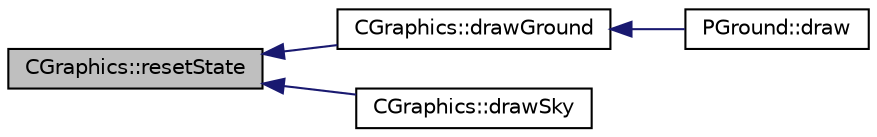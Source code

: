 digraph "CGraphics::resetState"
{
 // INTERACTIVE_SVG=YES
  edge [fontname="Helvetica",fontsize="10",labelfontname="Helvetica",labelfontsize="10"];
  node [fontname="Helvetica",fontsize="10",shape=record];
  rankdir="LR";
  Node1 [label="CGraphics::resetState",height=0.2,width=0.4,color="black", fillcolor="grey75", style="filled", fontcolor="black"];
  Node1 -> Node2 [dir="back",color="midnightblue",fontsize="10",style="solid",fontname="Helvetica"];
  Node2 [label="CGraphics::drawGround",height=0.2,width=0.4,color="black", fillcolor="white", style="filled",URL="$dc/d90/class_c_graphics.html#aa168d4298c133a1554f6a8b33cb6b6af"];
  Node2 -> Node3 [dir="back",color="midnightblue",fontsize="10",style="solid",fontname="Helvetica"];
  Node3 [label="PGround::draw",height=0.2,width=0.4,color="black", fillcolor="white", style="filled",URL="$da/d63/class_p_ground.html#a6d9d4a949b8e0079b10e72b6cd12328b"];
  Node1 -> Node4 [dir="back",color="midnightblue",fontsize="10",style="solid",fontname="Helvetica"];
  Node4 [label="CGraphics::drawSky",height=0.2,width=0.4,color="black", fillcolor="white", style="filled",URL="$dc/d90/class_c_graphics.html#a1473d926f56e5293d386197379e472b7"];
}
